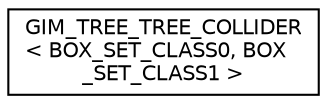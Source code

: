 digraph "Graphical Class Hierarchy"
{
  edge [fontname="Helvetica",fontsize="10",labelfontname="Helvetica",labelfontsize="10"];
  node [fontname="Helvetica",fontsize="10",shape=record];
  rankdir="LR";
  Node1 [label="GIM_TREE_TREE_COLLIDER\l\< BOX_SET_CLASS0, BOX\l_SET_CLASS1 \>",height=0.2,width=0.4,color="black", fillcolor="white", style="filled",URL="$class_g_i_m___t_r_e_e___t_r_e_e___c_o_l_l_i_d_e_r.html",tooltip="GIM_BOX_SET collision methods. "];
}
